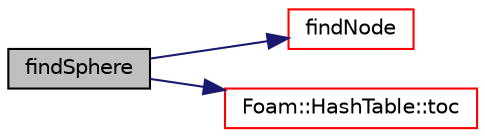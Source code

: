 digraph "findSphere"
{
  bgcolor="transparent";
  edge [fontname="Helvetica",fontsize="10",labelfontname="Helvetica",labelfontsize="10"];
  node [fontname="Helvetica",fontsize="10",shape=record];
  rankdir="LR";
  Node1 [label="findSphere",height=0.2,width=0.4,color="black", fillcolor="grey75", style="filled", fontcolor="black"];
  Node1 -> Node2 [color="midnightblue",fontsize="10",style="solid",fontname="Helvetica"];
  Node2 [label="findNode",height=0.2,width=0.4,color="red",URL="$a00604.html#a4ee0df4d485297e359e329490917973b",tooltip="Find deepest node (as parent+octant) containing point. Starts. "];
  Node1 -> Node3 [color="midnightblue",fontsize="10",style="solid",fontname="Helvetica"];
  Node3 [label="Foam::HashTable::toc",height=0.2,width=0.4,color="red",URL="$a00994.html#a76b765c869311659d0868ce0e0200884",tooltip="Return the table of contents. "];
}
